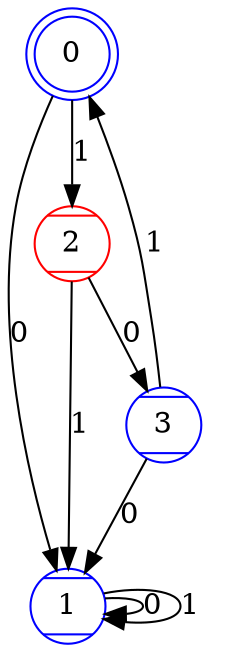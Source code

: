 digraph{
0 [color=blue, style=striped, shape=doublecircle]
1 [color=blue, style=striped, shape=Mcircle]
2 [color=red, style=striped, shape=Mcircle]
3 [color=blue, style=striped, shape=Mcircle]
0->1 [label=0]
0->2 [label=1]
1->1 [label=0]
1->1 [label=1]
2->3 [label=0]
2->1 [label=1]
3->1 [label=0]
3->0 [label=1]
}